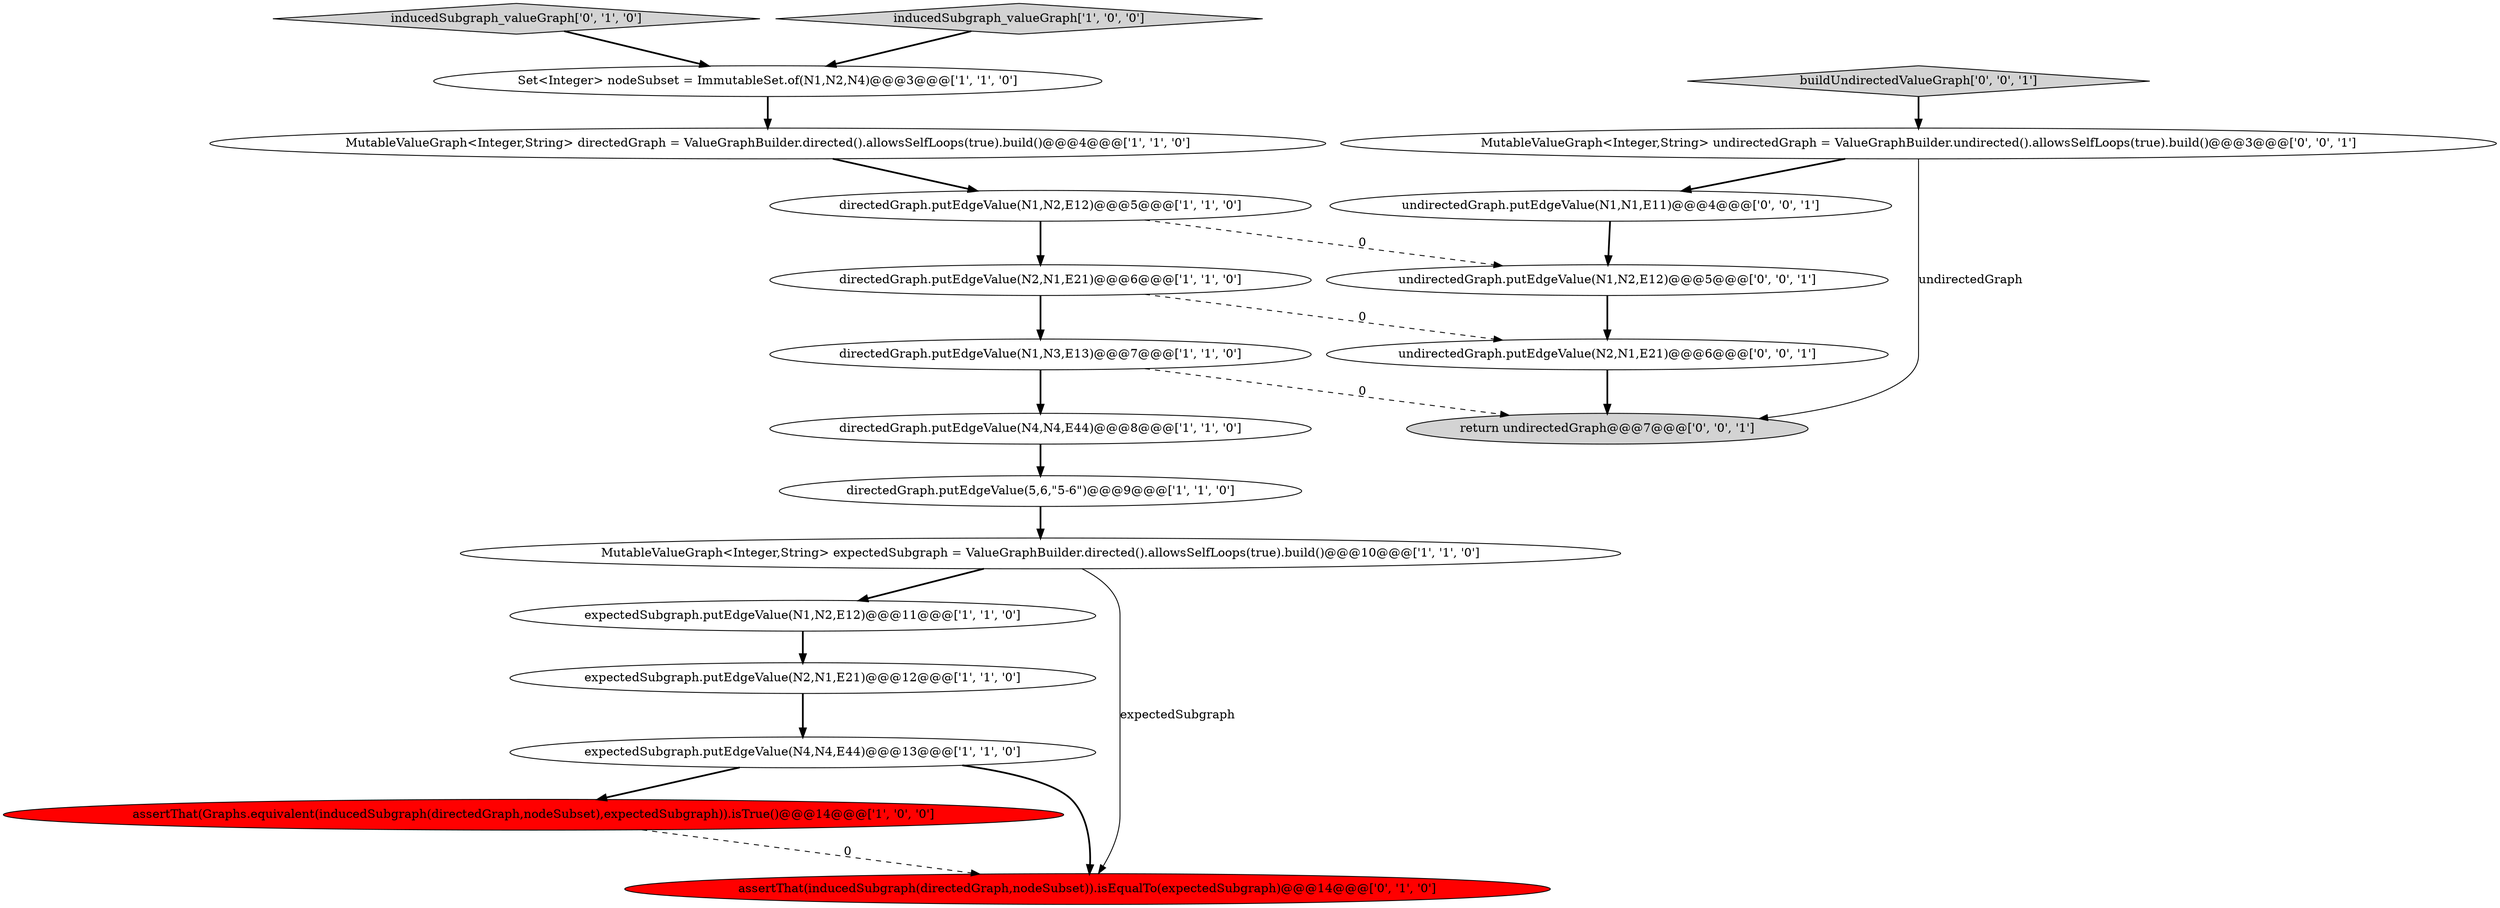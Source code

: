 digraph {
16 [style = filled, label = "undirectedGraph.putEdgeValue(N1,N1,E11)@@@4@@@['0', '0', '1']", fillcolor = white, shape = ellipse image = "AAA0AAABBB3BBB"];
4 [style = filled, label = "directedGraph.putEdgeValue(N1,N2,E12)@@@5@@@['1', '1', '0']", fillcolor = white, shape = ellipse image = "AAA0AAABBB1BBB"];
0 [style = filled, label = "directedGraph.putEdgeValue(N1,N3,E13)@@@7@@@['1', '1', '0']", fillcolor = white, shape = ellipse image = "AAA0AAABBB1BBB"];
12 [style = filled, label = "Set<Integer> nodeSubset = ImmutableSet.of(N1,N2,N4)@@@3@@@['1', '1', '0']", fillcolor = white, shape = ellipse image = "AAA0AAABBB1BBB"];
14 [style = filled, label = "inducedSubgraph_valueGraph['0', '1', '0']", fillcolor = lightgray, shape = diamond image = "AAA0AAABBB2BBB"];
6 [style = filled, label = "expectedSubgraph.putEdgeValue(N2,N1,E21)@@@12@@@['1', '1', '0']", fillcolor = white, shape = ellipse image = "AAA0AAABBB1BBB"];
11 [style = filled, label = "inducedSubgraph_valueGraph['1', '0', '0']", fillcolor = lightgray, shape = diamond image = "AAA0AAABBB1BBB"];
13 [style = filled, label = "assertThat(inducedSubgraph(directedGraph,nodeSubset)).isEqualTo(expectedSubgraph)@@@14@@@['0', '1', '0']", fillcolor = red, shape = ellipse image = "AAA1AAABBB2BBB"];
2 [style = filled, label = "assertThat(Graphs.equivalent(inducedSubgraph(directedGraph,nodeSubset),expectedSubgraph)).isTrue()@@@14@@@['1', '0', '0']", fillcolor = red, shape = ellipse image = "AAA1AAABBB1BBB"];
18 [style = filled, label = "undirectedGraph.putEdgeValue(N1,N2,E12)@@@5@@@['0', '0', '1']", fillcolor = white, shape = ellipse image = "AAA0AAABBB3BBB"];
3 [style = filled, label = "MutableValueGraph<Integer,String> directedGraph = ValueGraphBuilder.directed().allowsSelfLoops(true).build()@@@4@@@['1', '1', '0']", fillcolor = white, shape = ellipse image = "AAA0AAABBB1BBB"];
1 [style = filled, label = "expectedSubgraph.putEdgeValue(N1,N2,E12)@@@11@@@['1', '1', '0']", fillcolor = white, shape = ellipse image = "AAA0AAABBB1BBB"];
5 [style = filled, label = "directedGraph.putEdgeValue(N4,N4,E44)@@@8@@@['1', '1', '0']", fillcolor = white, shape = ellipse image = "AAA0AAABBB1BBB"];
20 [style = filled, label = "buildUndirectedValueGraph['0', '0', '1']", fillcolor = lightgray, shape = diamond image = "AAA0AAABBB3BBB"];
9 [style = filled, label = "MutableValueGraph<Integer,String> expectedSubgraph = ValueGraphBuilder.directed().allowsSelfLoops(true).build()@@@10@@@['1', '1', '0']", fillcolor = white, shape = ellipse image = "AAA0AAABBB1BBB"];
17 [style = filled, label = "return undirectedGraph@@@7@@@['0', '0', '1']", fillcolor = lightgray, shape = ellipse image = "AAA0AAABBB3BBB"];
15 [style = filled, label = "MutableValueGraph<Integer,String> undirectedGraph = ValueGraphBuilder.undirected().allowsSelfLoops(true).build()@@@3@@@['0', '0', '1']", fillcolor = white, shape = ellipse image = "AAA0AAABBB3BBB"];
7 [style = filled, label = "directedGraph.putEdgeValue(5,6,\"5-6\")@@@9@@@['1', '1', '0']", fillcolor = white, shape = ellipse image = "AAA0AAABBB1BBB"];
8 [style = filled, label = "directedGraph.putEdgeValue(N2,N1,E21)@@@6@@@['1', '1', '0']", fillcolor = white, shape = ellipse image = "AAA0AAABBB1BBB"];
10 [style = filled, label = "expectedSubgraph.putEdgeValue(N4,N4,E44)@@@13@@@['1', '1', '0']", fillcolor = white, shape = ellipse image = "AAA0AAABBB1BBB"];
19 [style = filled, label = "undirectedGraph.putEdgeValue(N2,N1,E21)@@@6@@@['0', '0', '1']", fillcolor = white, shape = ellipse image = "AAA0AAABBB3BBB"];
4->18 [style = dashed, label="0"];
8->19 [style = dashed, label="0"];
16->18 [style = bold, label=""];
18->19 [style = bold, label=""];
11->12 [style = bold, label=""];
19->17 [style = bold, label=""];
15->16 [style = bold, label=""];
0->17 [style = dashed, label="0"];
3->4 [style = bold, label=""];
15->17 [style = solid, label="undirectedGraph"];
8->0 [style = bold, label=""];
7->9 [style = bold, label=""];
1->6 [style = bold, label=""];
10->13 [style = bold, label=""];
2->13 [style = dashed, label="0"];
6->10 [style = bold, label=""];
14->12 [style = bold, label=""];
9->13 [style = solid, label="expectedSubgraph"];
4->8 [style = bold, label=""];
5->7 [style = bold, label=""];
10->2 [style = bold, label=""];
12->3 [style = bold, label=""];
9->1 [style = bold, label=""];
20->15 [style = bold, label=""];
0->5 [style = bold, label=""];
}
